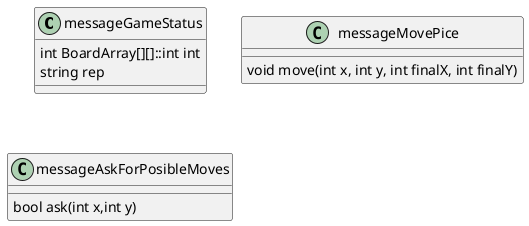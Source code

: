 @startuml

class messageGameStatus{
    int BoardArray[][]::int int 
    string rep
}

class messageMovePice{
    void move(int x, int y, int finalX, int finalY)
}


class messageAskForPosibleMoves{
    bool ask(int x,int y)
}

@enduml